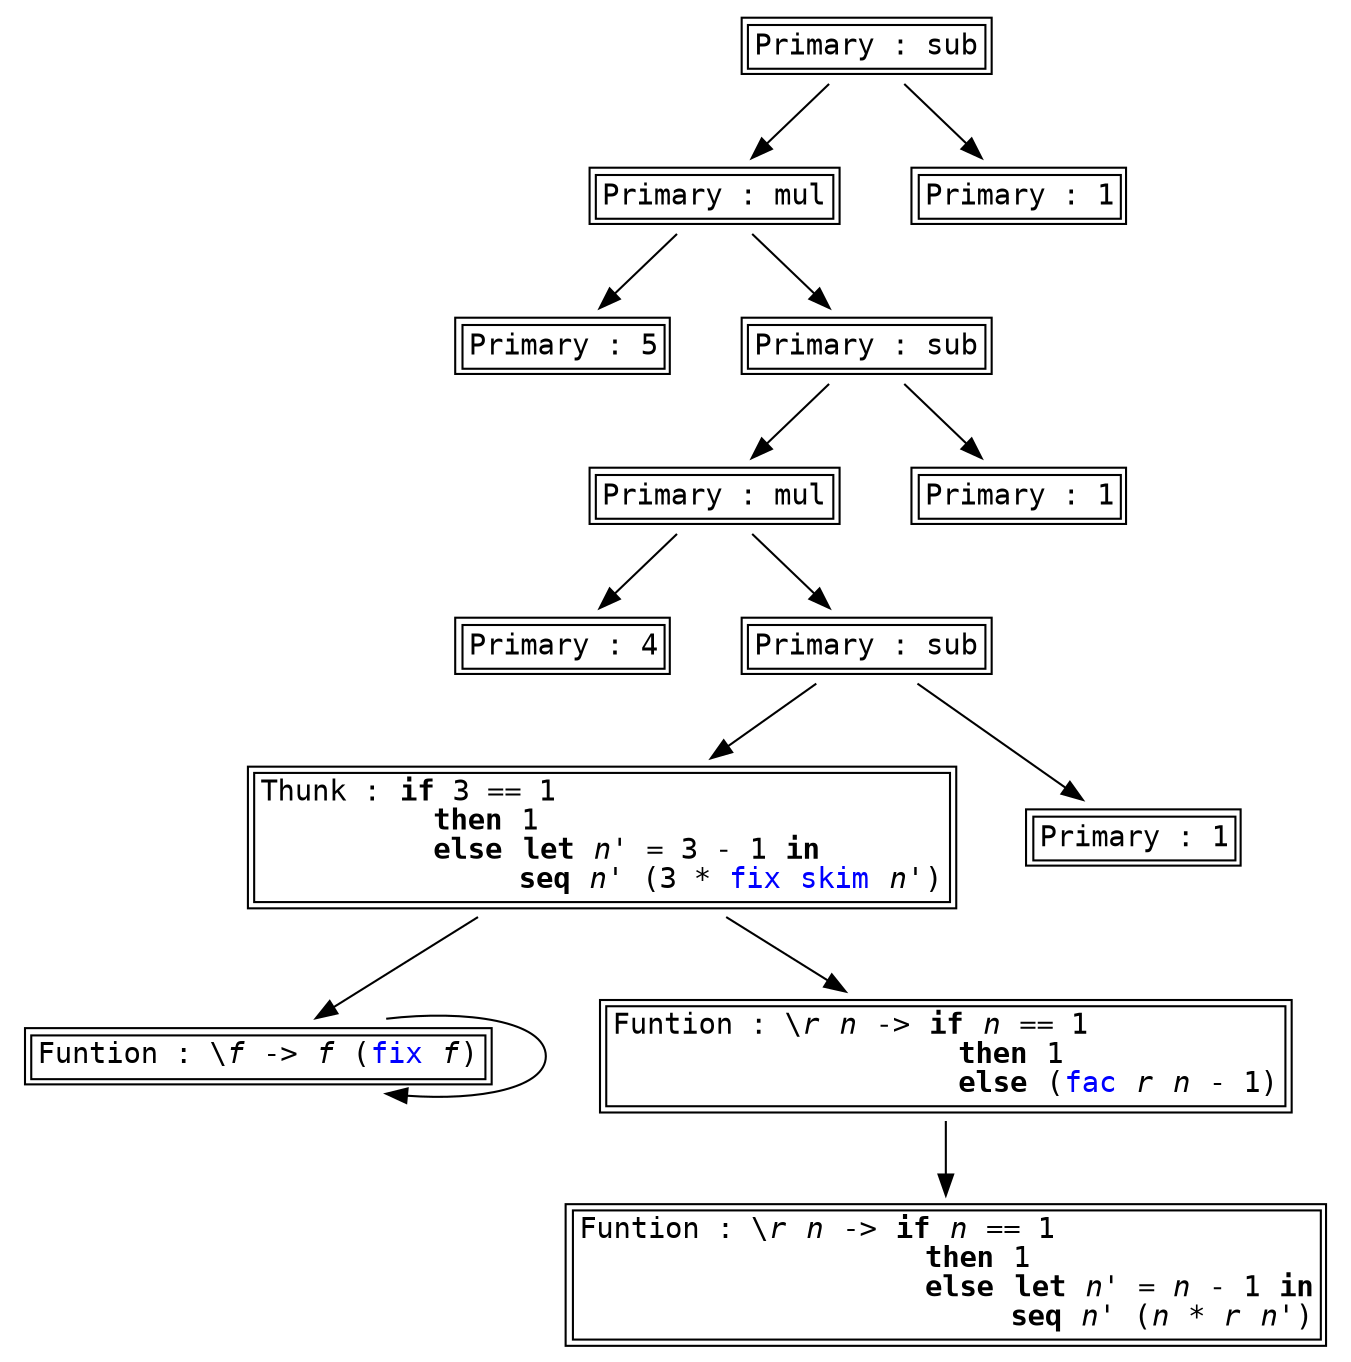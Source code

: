 digraph G {
node [ fontname=monospace, shape=plaintext ];
s0[label=<<TABLE ALIGN="LEFT"><TR><TD BALIGN="LEFT" ALIGN="LEFT">Funtion&nbsp;:&nbsp;\<I>r</I>&nbsp;<I>n</I>&nbsp;-&gt;&nbsp;<B>if</B>&nbsp;<I>n</I>&nbsp;==&nbsp;1&nbsp;&nbsp;&nbsp;&nbsp;&nbsp;&nbsp;&nbsp;&nbsp;&nbsp;&nbsp;&nbsp;&nbsp;&nbsp;&nbsp;&nbsp;<BR />&nbsp;&nbsp;&nbsp;&nbsp;&nbsp;&nbsp;&nbsp;&nbsp;&nbsp;&nbsp;&nbsp;&nbsp;&nbsp;&nbsp;&nbsp;&nbsp;&nbsp;&nbsp;&nbsp;&nbsp;<B>then</B>&nbsp;1&nbsp;&nbsp;&nbsp;&nbsp;&nbsp;&nbsp;&nbsp;&nbsp;&nbsp;&nbsp;&nbsp;&nbsp;&nbsp;&nbsp;&nbsp;&nbsp;<BR />&nbsp;&nbsp;&nbsp;&nbsp;&nbsp;&nbsp;&nbsp;&nbsp;&nbsp;&nbsp;&nbsp;&nbsp;&nbsp;&nbsp;&nbsp;&nbsp;&nbsp;&nbsp;&nbsp;&nbsp;<B>else</B>&nbsp;<B>let</B>&nbsp;<I>n'</I>&nbsp;=&nbsp;<I>n</I>&nbsp;-&nbsp;1&nbsp;<B>in</B><BR />&nbsp;&nbsp;&nbsp;&nbsp;&nbsp;&nbsp;&nbsp;&nbsp;&nbsp;&nbsp;&nbsp;&nbsp;&nbsp;&nbsp;&nbsp;&nbsp;&nbsp;&nbsp;&nbsp;&nbsp;&nbsp;&nbsp;&nbsp;&nbsp;&nbsp;<B>seq</B>&nbsp;<I>n'</I>&nbsp;(<I>n</I>&nbsp;*&nbsp;<I>r</I>&nbsp;<I>n'</I>)<BR /></TD></TR></TABLE>>];
s0;
s1[label=<<TABLE ALIGN="LEFT"><TR><TD BALIGN="LEFT" ALIGN="LEFT">Funtion&nbsp;:&nbsp;\<I>f</I>&nbsp;-&gt;&nbsp;<I>f</I>&nbsp;(<FONT COLOR="blue">fix</FONT>&nbsp;<I>f</I>)<BR /></TD></TR></TABLE>>];
s1 -> s1;
s2[label=<<TABLE ALIGN="LEFT"><TR><TD BALIGN="LEFT" ALIGN="LEFT">Primary&nbsp;:&nbsp;sub<BR /></TD></TR></TABLE>>];
s2 -> s3, s12;
s3[label=<<TABLE ALIGN="LEFT"><TR><TD BALIGN="LEFT" ALIGN="LEFT">Primary&nbsp;:&nbsp;mul<BR /></TD></TR></TABLE>>];
s3 -> s4, s5;
s4[label=<<TABLE ALIGN="LEFT"><TR><TD BALIGN="LEFT" ALIGN="LEFT">Primary&nbsp;:&nbsp;5<BR /></TD></TR></TABLE>>];
s4;
s5[label=<<TABLE ALIGN="LEFT"><TR><TD BALIGN="LEFT" ALIGN="LEFT">Primary&nbsp;:&nbsp;sub<BR /></TD></TR></TABLE>>];
s5 -> s6, s11;
s6[label=<<TABLE ALIGN="LEFT"><TR><TD BALIGN="LEFT" ALIGN="LEFT">Primary&nbsp;:&nbsp;mul<BR /></TD></TR></TABLE>>];
s6 -> s7, s8;
s7[label=<<TABLE ALIGN="LEFT"><TR><TD BALIGN="LEFT" ALIGN="LEFT">Primary&nbsp;:&nbsp;4<BR /></TD></TR></TABLE>>];
s7;
s8[label=<<TABLE ALIGN="LEFT"><TR><TD BALIGN="LEFT" ALIGN="LEFT">Primary&nbsp;:&nbsp;sub<BR /></TD></TR></TABLE>>];
s8 -> s9, s10;
s9[label=<<TABLE ALIGN="LEFT"><TR><TD BALIGN="LEFT" ALIGN="LEFT">Thunk&nbsp;:&nbsp;<B>if</B>&nbsp;3&nbsp;==&nbsp;1&nbsp;&nbsp;&nbsp;&nbsp;&nbsp;&nbsp;&nbsp;&nbsp;&nbsp;&nbsp;&nbsp;&nbsp;&nbsp;&nbsp;&nbsp;&nbsp;&nbsp;&nbsp;&nbsp;&nbsp;&nbsp;&nbsp;<BR />&nbsp;&nbsp;&nbsp;&nbsp;&nbsp;&nbsp;&nbsp;&nbsp;&nbsp;&nbsp;<B>then</B>&nbsp;1&nbsp;&nbsp;&nbsp;&nbsp;&nbsp;&nbsp;&nbsp;&nbsp;&nbsp;&nbsp;&nbsp;&nbsp;&nbsp;&nbsp;&nbsp;&nbsp;&nbsp;&nbsp;&nbsp;&nbsp;&nbsp;&nbsp;&nbsp;<BR />&nbsp;&nbsp;&nbsp;&nbsp;&nbsp;&nbsp;&nbsp;&nbsp;&nbsp;&nbsp;<B>else</B>&nbsp;<B>let</B>&nbsp;<I>n'</I>&nbsp;=&nbsp;3&nbsp;-&nbsp;1&nbsp;<B>in</B>&nbsp;&nbsp;&nbsp;&nbsp;&nbsp;&nbsp;&nbsp;<BR />&nbsp;&nbsp;&nbsp;&nbsp;&nbsp;&nbsp;&nbsp;&nbsp;&nbsp;&nbsp;&nbsp;&nbsp;&nbsp;&nbsp;&nbsp;<B>seq</B>&nbsp;<I>n'</I>&nbsp;(3&nbsp;*&nbsp;<FONT COLOR="blue">fix</FONT>&nbsp;<FONT COLOR="blue">skim</FONT>&nbsp;<I>n'</I>)<BR /></TD></TR></TABLE>>];
s9 -> s1, s13;
s10[label=<<TABLE ALIGN="LEFT"><TR><TD BALIGN="LEFT" ALIGN="LEFT">Primary&nbsp;:&nbsp;1<BR /></TD></TR></TABLE>>];
s10;
s11[label=<<TABLE ALIGN="LEFT"><TR><TD BALIGN="LEFT" ALIGN="LEFT">Primary&nbsp;:&nbsp;1<BR /></TD></TR></TABLE>>];
s11;
s12[label=<<TABLE ALIGN="LEFT"><TR><TD BALIGN="LEFT" ALIGN="LEFT">Primary&nbsp;:&nbsp;1<BR /></TD></TR></TABLE>>];
s12;
s13[label=<<TABLE ALIGN="LEFT"><TR><TD BALIGN="LEFT" ALIGN="LEFT">Funtion&nbsp;:&nbsp;\<I>r</I>&nbsp;<I>n</I>&nbsp;-&gt;&nbsp;<B>if</B>&nbsp;<I>n</I>&nbsp;==&nbsp;1&nbsp;&nbsp;&nbsp;&nbsp;&nbsp;&nbsp;&nbsp;&nbsp;&nbsp;&nbsp;&nbsp;<BR />&nbsp;&nbsp;&nbsp;&nbsp;&nbsp;&nbsp;&nbsp;&nbsp;&nbsp;&nbsp;&nbsp;&nbsp;&nbsp;&nbsp;&nbsp;&nbsp;&nbsp;&nbsp;&nbsp;&nbsp;<B>then</B>&nbsp;1&nbsp;&nbsp;&nbsp;&nbsp;&nbsp;&nbsp;&nbsp;&nbsp;&nbsp;&nbsp;&nbsp;&nbsp;<BR />&nbsp;&nbsp;&nbsp;&nbsp;&nbsp;&nbsp;&nbsp;&nbsp;&nbsp;&nbsp;&nbsp;&nbsp;&nbsp;&nbsp;&nbsp;&nbsp;&nbsp;&nbsp;&nbsp;&nbsp;<B>else</B>&nbsp;(<FONT COLOR="blue">fac</FONT>&nbsp;<I>r</I>&nbsp;<I>n</I>&nbsp;-&nbsp;1)<BR /></TD></TR></TABLE>>];
s13 -> s0;
}